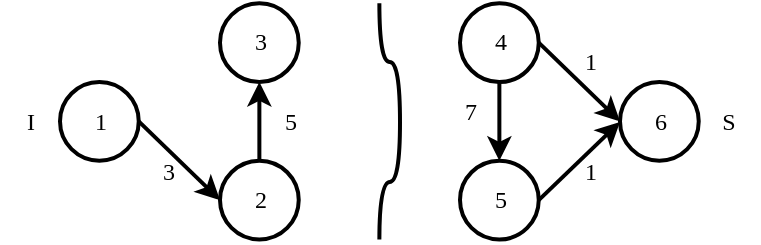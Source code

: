 <mxfile version="20.3.0" type="device"><diagram id="XiUqD2dDL_mnefm3qBSy" name="Page-1"><mxGraphModel dx="1422" dy="878" grid="1" gridSize="10" guides="1" tooltips="1" connect="1" arrows="1" fold="1" page="1" pageScale="1" pageWidth="850" pageHeight="1100" math="0" shadow="0"><root><mxCell id="0"/><mxCell id="1" parent="0"/><mxCell id="Im8iZ6lf9j8Oj4Vu5TYM-12" style="edgeStyle=none;rounded=0;orthogonalLoop=1;jettySize=auto;html=1;exitX=1;exitY=0.5;exitDx=0;exitDy=0;exitPerimeter=0;entryX=0;entryY=0.5;entryDx=0;entryDy=0;entryPerimeter=0;strokeWidth=2;endArrow=classic;endFill=1;fontFamily=Times New Roman;fontSource=https%3A%2F%2Ffonts.googleapis.com%2Fcss%3Ffamily%3DTimes%2BNew%2BRoman;" parent="1" source="Im8iZ6lf9j8Oj4Vu5TYM-1" target="Im8iZ6lf9j8Oj4Vu5TYM-3" edge="1"><mxGeometry relative="1" as="geometry"/></mxCell><mxCell id="Im8iZ6lf9j8Oj4Vu5TYM-1" value="1" style="verticalLabelPosition=middle;verticalAlign=middle;html=1;shape=mxgraph.flowchart.on-page_reference;strokeWidth=2;labelPosition=center;align=center;fontFamily=Times New Roman;fontSource=https%3A%2F%2Ffonts.googleapis.com%2Fcss%3Ffamily%3DTimes%2BNew%2BRoman;" parent="1" vertex="1"><mxGeometry x="80" y="80" width="39.37" height="39.37" as="geometry"/></mxCell><mxCell id="Im8iZ6lf9j8Oj4Vu5TYM-2" value="3" style="verticalLabelPosition=middle;verticalAlign=middle;html=1;shape=mxgraph.flowchart.on-page_reference;strokeWidth=2;labelPosition=center;align=center;fontFamily=Times New Roman;fontSource=https%3A%2F%2Ffonts.googleapis.com%2Fcss%3Ffamily%3DTimes%2BNew%2BRoman;" parent="1" vertex="1"><mxGeometry x="160" y="40.63" width="39.37" height="39.37" as="geometry"/></mxCell><mxCell id="kUHA3h6_sZJ_D80zESJ4-1" style="edgeStyle=orthogonalEdgeStyle;rounded=0;orthogonalLoop=1;jettySize=auto;html=1;exitX=0.5;exitY=0;exitDx=0;exitDy=0;exitPerimeter=0;entryX=0.5;entryY=1;entryDx=0;entryDy=0;entryPerimeter=0;endArrow=classic;endFill=1;strokeWidth=2;fontFamily=Times New Roman;fontSource=https%3A%2F%2Ffonts.googleapis.com%2Fcss%3Ffamily%3DTimes%2BNew%2BRoman;" parent="1" source="Im8iZ6lf9j8Oj4Vu5TYM-3" target="Im8iZ6lf9j8Oj4Vu5TYM-2" edge="1"><mxGeometry relative="1" as="geometry"/></mxCell><mxCell id="Im8iZ6lf9j8Oj4Vu5TYM-3" value="2" style="verticalLabelPosition=middle;verticalAlign=middle;html=1;shape=mxgraph.flowchart.on-page_reference;strokeWidth=2;labelPosition=center;align=center;fontFamily=Times New Roman;fontSource=https%3A%2F%2Ffonts.googleapis.com%2Fcss%3Ffamily%3DTimes%2BNew%2BRoman;" parent="1" vertex="1"><mxGeometry x="160" y="119.37" width="39.37" height="39.37" as="geometry"/></mxCell><mxCell id="Im8iZ6lf9j8Oj4Vu5TYM-9" style="edgeStyle=none;rounded=0;orthogonalLoop=1;jettySize=auto;html=1;exitX=1;exitY=0.5;exitDx=0;exitDy=0;exitPerimeter=0;entryX=0;entryY=0.5;entryDx=0;entryDy=0;entryPerimeter=0;strokeWidth=2;endArrow=classic;endFill=1;fontFamily=Times New Roman;fontSource=https%3A%2F%2Ffonts.googleapis.com%2Fcss%3Ffamily%3DTimes%2BNew%2BRoman;" parent="1" source="Im8iZ6lf9j8Oj4Vu5TYM-4" target="Im8iZ6lf9j8Oj4Vu5TYM-6" edge="1"><mxGeometry relative="1" as="geometry"/></mxCell><mxCell id="kUHA3h6_sZJ_D80zESJ4-2" style="edgeStyle=orthogonalEdgeStyle;rounded=0;orthogonalLoop=1;jettySize=auto;html=1;exitX=0.5;exitY=1;exitDx=0;exitDy=0;exitPerimeter=0;entryX=0.5;entryY=0;entryDx=0;entryDy=0;entryPerimeter=0;strokeWidth=2;endArrow=classic;endFill=1;fontFamily=Times New Roman;fontSource=https%3A%2F%2Ffonts.googleapis.com%2Fcss%3Ffamily%3DTimes%2BNew%2BRoman;" parent="1" source="Im8iZ6lf9j8Oj4Vu5TYM-4" target="Im8iZ6lf9j8Oj4Vu5TYM-5" edge="1"><mxGeometry relative="1" as="geometry"/></mxCell><mxCell id="Im8iZ6lf9j8Oj4Vu5TYM-4" value="4" style="verticalLabelPosition=middle;verticalAlign=middle;html=1;shape=mxgraph.flowchart.on-page_reference;strokeWidth=2;labelPosition=center;align=center;fontFamily=Times New Roman;fontSource=https%3A%2F%2Ffonts.googleapis.com%2Fcss%3Ffamily%3DTimes%2BNew%2BRoman;" parent="1" vertex="1"><mxGeometry x="280" y="40.63" width="39.37" height="39.37" as="geometry"/></mxCell><mxCell id="Im8iZ6lf9j8Oj4Vu5TYM-10" style="edgeStyle=none;rounded=0;orthogonalLoop=1;jettySize=auto;html=1;exitX=1;exitY=0.5;exitDx=0;exitDy=0;exitPerimeter=0;strokeWidth=2;endArrow=classic;endFill=1;fontFamily=Times New Roman;fontSource=https%3A%2F%2Ffonts.googleapis.com%2Fcss%3Ffamily%3DTimes%2BNew%2BRoman;" parent="1" source="Im8iZ6lf9j8Oj4Vu5TYM-5" edge="1"><mxGeometry relative="1" as="geometry"><mxPoint x="360" y="100" as="targetPoint"/></mxGeometry></mxCell><mxCell id="Im8iZ6lf9j8Oj4Vu5TYM-5" value="5" style="verticalLabelPosition=middle;verticalAlign=middle;html=1;shape=mxgraph.flowchart.on-page_reference;strokeWidth=2;labelPosition=center;align=center;fontFamily=Times New Roman;fontSource=https%3A%2F%2Ffonts.googleapis.com%2Fcss%3Ffamily%3DTimes%2BNew%2BRoman;" parent="1" vertex="1"><mxGeometry x="280" y="119.37" width="39.37" height="39.37" as="geometry"/></mxCell><mxCell id="Im8iZ6lf9j8Oj4Vu5TYM-6" value="6" style="verticalLabelPosition=middle;verticalAlign=middle;html=1;shape=mxgraph.flowchart.on-page_reference;strokeWidth=2;labelPosition=center;align=center;fontFamily=Times New Roman;fontSource=https%3A%2F%2Ffonts.googleapis.com%2Fcss%3Ffamily%3DTimes%2BNew%2BRoman;" parent="1" vertex="1"><mxGeometry x="360" y="80" width="39.37" height="39.37" as="geometry"/></mxCell><mxCell id="Im8iZ6lf9j8Oj4Vu5TYM-15" value="5" style="text;html=1;align=center;verticalAlign=middle;resizable=0;points=[];autosize=1;strokeColor=none;fillColor=none;fontFamily=Times New Roman;fontSource=https%3A%2F%2Ffonts.googleapis.com%2Fcss%3Ffamily%3DTimes%2BNew%2BRoman;" parent="1" vertex="1"><mxGeometry x="180" y="84.69" width="30" height="30" as="geometry"/></mxCell><mxCell id="Im8iZ6lf9j8Oj4Vu5TYM-16" value="3" style="text;html=1;align=center;verticalAlign=middle;resizable=0;points=[];autosize=1;strokeColor=none;fillColor=none;fontFamily=Times New Roman;fontSource=https%3A%2F%2Ffonts.googleapis.com%2Fcss%3Ffamily%3DTimes%2BNew%2BRoman;" parent="1" vertex="1"><mxGeometry x="119.37" y="110" width="30" height="30" as="geometry"/></mxCell><mxCell id="Im8iZ6lf9j8Oj4Vu5TYM-21" value="1" style="text;html=1;align=center;verticalAlign=middle;resizable=0;points=[];autosize=1;strokeColor=none;fillColor=none;fontFamily=Times New Roman;fontSource=https%3A%2F%2Ffonts.googleapis.com%2Fcss%3Ffamily%3DTimes%2BNew%2BRoman;" parent="1" vertex="1"><mxGeometry x="330" y="54.69" width="30" height="30" as="geometry"/></mxCell><mxCell id="Im8iZ6lf9j8Oj4Vu5TYM-22" value="1" style="text;html=1;align=center;verticalAlign=middle;resizable=0;points=[];autosize=1;strokeColor=none;fillColor=none;fontFamily=Times New Roman;fontSource=https%3A%2F%2Ffonts.googleapis.com%2Fcss%3Ffamily%3DTimes%2BNew%2BRoman;" parent="1" vertex="1"><mxGeometry x="330" y="110.0" width="30" height="30" as="geometry"/></mxCell><mxCell id="Im8iZ6lf9j8Oj4Vu5TYM-24" value="S" style="text;html=1;align=center;verticalAlign=middle;resizable=0;points=[];autosize=1;strokeColor=none;fillColor=none;fontFamily=Times New Roman;fontSource=https%3A%2F%2Ffonts.googleapis.com%2Fcss%3Ffamily%3DTimes%2BNew%2BRoman;" parent="1" vertex="1"><mxGeometry x="399.37" y="84.69" width="30" height="30" as="geometry"/></mxCell><mxCell id="Im8iZ6lf9j8Oj4Vu5TYM-25" value="I" style="text;html=1;align=center;verticalAlign=middle;resizable=0;points=[];autosize=1;strokeColor=none;fillColor=none;fontFamily=Times New Roman;fontSource=https%3A%2F%2Ffonts.googleapis.com%2Fcss%3Ffamily%3DTimes%2BNew%2BRoman;" parent="1" vertex="1"><mxGeometry x="50" y="84.69" width="30" height="30" as="geometry"/></mxCell><mxCell id="kUHA3h6_sZJ_D80zESJ4-3" value="7" style="text;html=1;align=center;verticalAlign=middle;resizable=0;points=[];autosize=1;strokeColor=none;fillColor=none;fontFamily=Times New Roman;fontSource=https%3A%2F%2Ffonts.googleapis.com%2Fcss%3Ffamily%3DTimes%2BNew%2BRoman;" parent="1" vertex="1"><mxGeometry x="270" y="80" width="30" height="30" as="geometry"/></mxCell><mxCell id="kUHA3h6_sZJ_D80zESJ4-6" style="edgeStyle=orthogonalEdgeStyle;rounded=0;orthogonalLoop=1;jettySize=auto;html=1;exitX=0.5;exitY=0;exitDx=0;exitDy=0;exitPerimeter=0;entryX=0.5;entryY=1;entryDx=0;entryDy=0;entryPerimeter=0;strokeWidth=2;endArrow=none;endFill=0;curved=1;fontFamily=Times New Roman;fontSource=https%3A%2F%2Ffonts.googleapis.com%2Fcss%3Ffamily%3DTimes%2BNew%2BRoman;" parent="1" edge="1"><mxGeometry relative="1" as="geometry"><mxPoint x="239.685" y="158.74" as="sourcePoint"/><mxPoint x="239.685" y="40.63" as="targetPoint"/><Array as="points"><mxPoint x="240" y="130"/><mxPoint x="250" y="130"/><mxPoint x="250" y="70"/><mxPoint x="240" y="70"/></Array></mxGeometry></mxCell></root></mxGraphModel></diagram></mxfile>